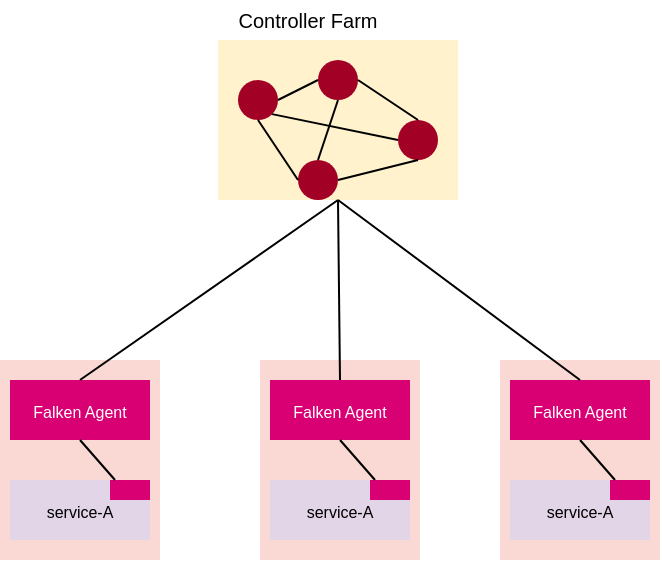 <mxfile version="14.6.3" type="github"><diagram id="Jb4tWgrzJc02DxzkDzMU" name="Page-1"><mxGraphModel dx="938" dy="575" grid="1" gridSize="10" guides="1" tooltips="1" connect="1" arrows="1" fold="1" page="1" pageScale="1" pageWidth="850" pageHeight="1100" math="0" shadow="0"><root><mxCell id="0"/><mxCell id="1" parent="0"/><mxCell id="0YruNQi02WBuuohvrThf-3" value="" style="rounded=0;whiteSpace=wrap;html=1;fillColor=#fad9d5;strokeColor=none;" vertex="1" parent="1"><mxGeometry x="441" y="340" width="80" height="100" as="geometry"/></mxCell><mxCell id="0YruNQi02WBuuohvrThf-2" value="" style="rounded=0;whiteSpace=wrap;html=1;fillColor=#fad9d5;strokeColor=none;" vertex="1" parent="1"><mxGeometry x="321" y="340" width="80" height="100" as="geometry"/></mxCell><mxCell id="0YruNQi02WBuuohvrThf-1" value="" style="rounded=0;whiteSpace=wrap;html=1;fillColor=#fad9d5;strokeColor=none;" vertex="1" parent="1"><mxGeometry x="191" y="340" width="80" height="100" as="geometry"/></mxCell><mxCell id="fjoyJNUoLHEGhLqI_5-S-1" value="" style="rounded=0;whiteSpace=wrap;html=1;fillColor=#fff2cc;strokeColor=none;" parent="1" vertex="1"><mxGeometry x="300" y="180" width="120" height="80" as="geometry"/></mxCell><mxCell id="fjoyJNUoLHEGhLqI_5-S-2" value="" style="ellipse;whiteSpace=wrap;html=1;aspect=fixed;fillColor=#a20025;fontColor=#ffffff;strokeColor=none;" parent="1" vertex="1"><mxGeometry x="310" y="200" width="20" height="20" as="geometry"/></mxCell><mxCell id="fjoyJNUoLHEGhLqI_5-S-3" value="" style="ellipse;whiteSpace=wrap;html=1;aspect=fixed;fillColor=#a20025;fontColor=#ffffff;strokeColor=none;" parent="1" vertex="1"><mxGeometry x="390" y="220" width="20" height="20" as="geometry"/></mxCell><mxCell id="fjoyJNUoLHEGhLqI_5-S-4" value="" style="ellipse;whiteSpace=wrap;html=1;aspect=fixed;fillColor=#a20025;fontColor=#ffffff;strokeColor=none;" parent="1" vertex="1"><mxGeometry x="340" y="240" width="20" height="20" as="geometry"/></mxCell><mxCell id="fjoyJNUoLHEGhLqI_5-S-6" value="" style="ellipse;whiteSpace=wrap;html=1;aspect=fixed;fillColor=#a20025;fontColor=#ffffff;strokeColor=none;" parent="1" vertex="1"><mxGeometry x="350" y="190" width="20" height="20" as="geometry"/></mxCell><mxCell id="fjoyJNUoLHEGhLqI_5-S-7" value="" style="endArrow=none;html=1;exitX=1;exitY=0.5;exitDx=0;exitDy=0;entryX=0;entryY=0.5;entryDx=0;entryDy=0;" parent="1" source="fjoyJNUoLHEGhLqI_5-S-2" target="fjoyJNUoLHEGhLqI_5-S-6" edge="1"><mxGeometry width="50" height="50" relative="1" as="geometry"><mxPoint x="410" y="560" as="sourcePoint"/><mxPoint x="460" y="510" as="targetPoint"/></mxGeometry></mxCell><mxCell id="fjoyJNUoLHEGhLqI_5-S-8" value="" style="endArrow=none;html=1;exitX=1;exitY=0.5;exitDx=0;exitDy=0;entryX=0.5;entryY=0;entryDx=0;entryDy=0;" parent="1" source="fjoyJNUoLHEGhLqI_5-S-6" target="fjoyJNUoLHEGhLqI_5-S-3" edge="1"><mxGeometry width="50" height="50" relative="1" as="geometry"><mxPoint x="390" y="430" as="sourcePoint"/><mxPoint x="440" y="380" as="targetPoint"/></mxGeometry></mxCell><mxCell id="fjoyJNUoLHEGhLqI_5-S-9" value="" style="endArrow=none;html=1;exitX=0.5;exitY=1;exitDx=0;exitDy=0;entryX=0;entryY=0.5;entryDx=0;entryDy=0;" parent="1" source="fjoyJNUoLHEGhLqI_5-S-2" target="fjoyJNUoLHEGhLqI_5-S-4" edge="1"><mxGeometry width="50" height="50" relative="1" as="geometry"><mxPoint x="390" y="430" as="sourcePoint"/><mxPoint x="440" y="380" as="targetPoint"/></mxGeometry></mxCell><mxCell id="fjoyJNUoLHEGhLqI_5-S-10" value="" style="endArrow=none;html=1;exitX=0.5;exitY=1;exitDx=0;exitDy=0;entryX=0.5;entryY=0;entryDx=0;entryDy=0;" parent="1" source="fjoyJNUoLHEGhLqI_5-S-6" target="fjoyJNUoLHEGhLqI_5-S-4" edge="1"><mxGeometry width="50" height="50" relative="1" as="geometry"><mxPoint x="390" y="430" as="sourcePoint"/><mxPoint x="440" y="380" as="targetPoint"/></mxGeometry></mxCell><mxCell id="fjoyJNUoLHEGhLqI_5-S-11" value="" style="endArrow=none;html=1;exitX=1;exitY=0.5;exitDx=0;exitDy=0;entryX=0.5;entryY=1;entryDx=0;entryDy=0;" parent="1" source="fjoyJNUoLHEGhLqI_5-S-4" target="fjoyJNUoLHEGhLqI_5-S-3" edge="1"><mxGeometry width="50" height="50" relative="1" as="geometry"><mxPoint x="390" y="430" as="sourcePoint"/><mxPoint x="440" y="380" as="targetPoint"/></mxGeometry></mxCell><mxCell id="fjoyJNUoLHEGhLqI_5-S-13" value="" style="endArrow=none;html=1;entryX=0;entryY=0.5;entryDx=0;entryDy=0;exitX=1;exitY=1;exitDx=0;exitDy=0;" parent="1" source="fjoyJNUoLHEGhLqI_5-S-2" target="fjoyJNUoLHEGhLqI_5-S-3" edge="1"><mxGeometry width="50" height="50" relative="1" as="geometry"><mxPoint x="390" y="220" as="sourcePoint"/><mxPoint x="440" y="170" as="targetPoint"/></mxGeometry></mxCell><mxCell id="fjoyJNUoLHEGhLqI_5-S-14" value="&lt;font style=&quot;font-size: 10px&quot;&gt;Controller Farm&lt;/font&gt;" style="text;html=1;strokeColor=none;fillColor=none;align=center;verticalAlign=middle;whiteSpace=wrap;rounded=0;" parent="1" vertex="1"><mxGeometry x="300" y="160" width="90" height="20" as="geometry"/></mxCell><mxCell id="fjoyJNUoLHEGhLqI_5-S-15" value="&lt;font style=&quot;font-size: 8px&quot;&gt;Falken Agent&lt;/font&gt;" style="rounded=0;whiteSpace=wrap;html=1;fillColor=#d80073;fontColor=#ffffff;strokeColor=none;" parent="1" vertex="1"><mxGeometry x="196" y="350" width="70" height="30" as="geometry"/></mxCell><mxCell id="fjoyJNUoLHEGhLqI_5-S-17" value="&lt;font style=&quot;font-size: 8px&quot;&gt;service-A&lt;/font&gt;" style="rounded=0;whiteSpace=wrap;html=1;fillColor=#e1d5e7;strokeColor=none;" parent="1" vertex="1"><mxGeometry x="196" y="400" width="70" height="30" as="geometry"/></mxCell><mxCell id="fjoyJNUoLHEGhLqI_5-S-18" value="" style="rounded=0;whiteSpace=wrap;html=1;fillColor=#d80073;fontColor=#ffffff;strokeColor=none;" parent="1" vertex="1"><mxGeometry x="246" y="400" width="20" height="10" as="geometry"/></mxCell><mxCell id="fjoyJNUoLHEGhLqI_5-S-19" value="" style="endArrow=none;html=1;exitX=0.75;exitY=0;exitDx=0;exitDy=0;entryX=0.5;entryY=1;entryDx=0;entryDy=0;" parent="1" source="fjoyJNUoLHEGhLqI_5-S-17" target="fjoyJNUoLHEGhLqI_5-S-15" edge="1"><mxGeometry width="50" height="50" relative="1" as="geometry"><mxPoint x="416" y="350" as="sourcePoint"/><mxPoint x="466" y="300" as="targetPoint"/></mxGeometry></mxCell><mxCell id="fjoyJNUoLHEGhLqI_5-S-20" value="&lt;font style=&quot;font-size: 8px&quot;&gt;Falken Agent&lt;/font&gt;" style="rounded=0;whiteSpace=wrap;html=1;fillColor=#d80073;fontColor=#ffffff;strokeColor=none;" parent="1" vertex="1"><mxGeometry x="326" y="350" width="70" height="30" as="geometry"/></mxCell><mxCell id="fjoyJNUoLHEGhLqI_5-S-21" value="&lt;font style=&quot;font-size: 8px&quot;&gt;service-A&lt;/font&gt;" style="rounded=0;whiteSpace=wrap;html=1;fillColor=#e1d5e7;strokeColor=none;" parent="1" vertex="1"><mxGeometry x="326" y="400" width="70" height="30" as="geometry"/></mxCell><mxCell id="fjoyJNUoLHEGhLqI_5-S-22" value="" style="rounded=0;whiteSpace=wrap;html=1;fillColor=#d80073;fontColor=#ffffff;strokeColor=none;" parent="1" vertex="1"><mxGeometry x="376" y="400" width="20" height="10" as="geometry"/></mxCell><mxCell id="fjoyJNUoLHEGhLqI_5-S-23" value="" style="endArrow=none;html=1;exitX=0.75;exitY=0;exitDx=0;exitDy=0;entryX=0.5;entryY=1;entryDx=0;entryDy=0;" parent="1" source="fjoyJNUoLHEGhLqI_5-S-21" target="fjoyJNUoLHEGhLqI_5-S-20" edge="1"><mxGeometry width="50" height="50" relative="1" as="geometry"><mxPoint x="546" y="350" as="sourcePoint"/><mxPoint x="596" y="300" as="targetPoint"/></mxGeometry></mxCell><mxCell id="fjoyJNUoLHEGhLqI_5-S-24" value="&lt;font style=&quot;font-size: 8px&quot;&gt;Falken Agent&lt;/font&gt;" style="rounded=0;whiteSpace=wrap;html=1;fillColor=#d80073;fontColor=#ffffff;strokeColor=none;" parent="1" vertex="1"><mxGeometry x="446" y="350" width="70" height="30" as="geometry"/></mxCell><mxCell id="fjoyJNUoLHEGhLqI_5-S-25" value="&lt;font style=&quot;font-size: 8px&quot;&gt;service-A&lt;/font&gt;" style="rounded=0;whiteSpace=wrap;html=1;fillColor=#e1d5e7;strokeColor=none;" parent="1" vertex="1"><mxGeometry x="446" y="400" width="70" height="30" as="geometry"/></mxCell><mxCell id="fjoyJNUoLHEGhLqI_5-S-26" value="" style="rounded=0;whiteSpace=wrap;html=1;fillColor=#d80073;fontColor=#ffffff;strokeColor=none;" parent="1" vertex="1"><mxGeometry x="496" y="400" width="20" height="10" as="geometry"/></mxCell><mxCell id="fjoyJNUoLHEGhLqI_5-S-27" value="" style="endArrow=none;html=1;exitX=0.75;exitY=0;exitDx=0;exitDy=0;entryX=0.5;entryY=1;entryDx=0;entryDy=0;" parent="1" source="fjoyJNUoLHEGhLqI_5-S-25" target="fjoyJNUoLHEGhLqI_5-S-24" edge="1"><mxGeometry width="50" height="50" relative="1" as="geometry"><mxPoint x="666" y="350" as="sourcePoint"/><mxPoint x="716" y="300" as="targetPoint"/></mxGeometry></mxCell><mxCell id="fjoyJNUoLHEGhLqI_5-S-34" value="" style="endArrow=none;html=1;entryX=0.5;entryY=1;entryDx=0;entryDy=0;exitX=0.5;exitY=0;exitDx=0;exitDy=0;" parent="1" source="fjoyJNUoLHEGhLqI_5-S-15" target="fjoyJNUoLHEGhLqI_5-S-1" edge="1"><mxGeometry width="50" height="50" relative="1" as="geometry"><mxPoint x="380" y="370" as="sourcePoint"/><mxPoint x="430" y="320" as="targetPoint"/></mxGeometry></mxCell><mxCell id="fjoyJNUoLHEGhLqI_5-S-35" value="" style="endArrow=none;html=1;entryX=0.5;entryY=1;entryDx=0;entryDy=0;exitX=0.5;exitY=0;exitDx=0;exitDy=0;" parent="1" source="fjoyJNUoLHEGhLqI_5-S-20" target="fjoyJNUoLHEGhLqI_5-S-1" edge="1"><mxGeometry width="50" height="50" relative="1" as="geometry"><mxPoint x="215" y="360" as="sourcePoint"/><mxPoint x="370" y="270" as="targetPoint"/></mxGeometry></mxCell><mxCell id="fjoyJNUoLHEGhLqI_5-S-36" value="" style="endArrow=none;html=1;exitX=0.5;exitY=0;exitDx=0;exitDy=0;" parent="1" source="fjoyJNUoLHEGhLqI_5-S-24" edge="1"><mxGeometry width="50" height="50" relative="1" as="geometry"><mxPoint x="225" y="370" as="sourcePoint"/><mxPoint x="360" y="260" as="targetPoint"/></mxGeometry></mxCell></root></mxGraphModel></diagram></mxfile>